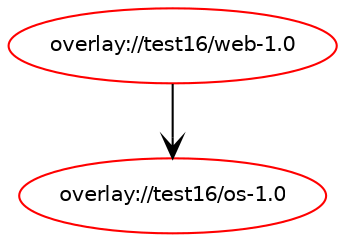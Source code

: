 digraph prolog {

newrank=true;
concentrate=true;
compound=true;
graph [rankdir=TD];#, ranksep=2.5, nodesep=0.2];
edge  [arrowhead=vee];
node  [fontname=Helvetica,fontsize=10];

"overlay://test16/web-1.0" [color=red, href="../test16/web-1.0-depend.svg"];
"overlay://test16/web-1.0" -> "overlay://test16/os-1.0"
"overlay://test16/os-1.0" [color=red, href="../test16/os-1.0-depend.svg"];
}
